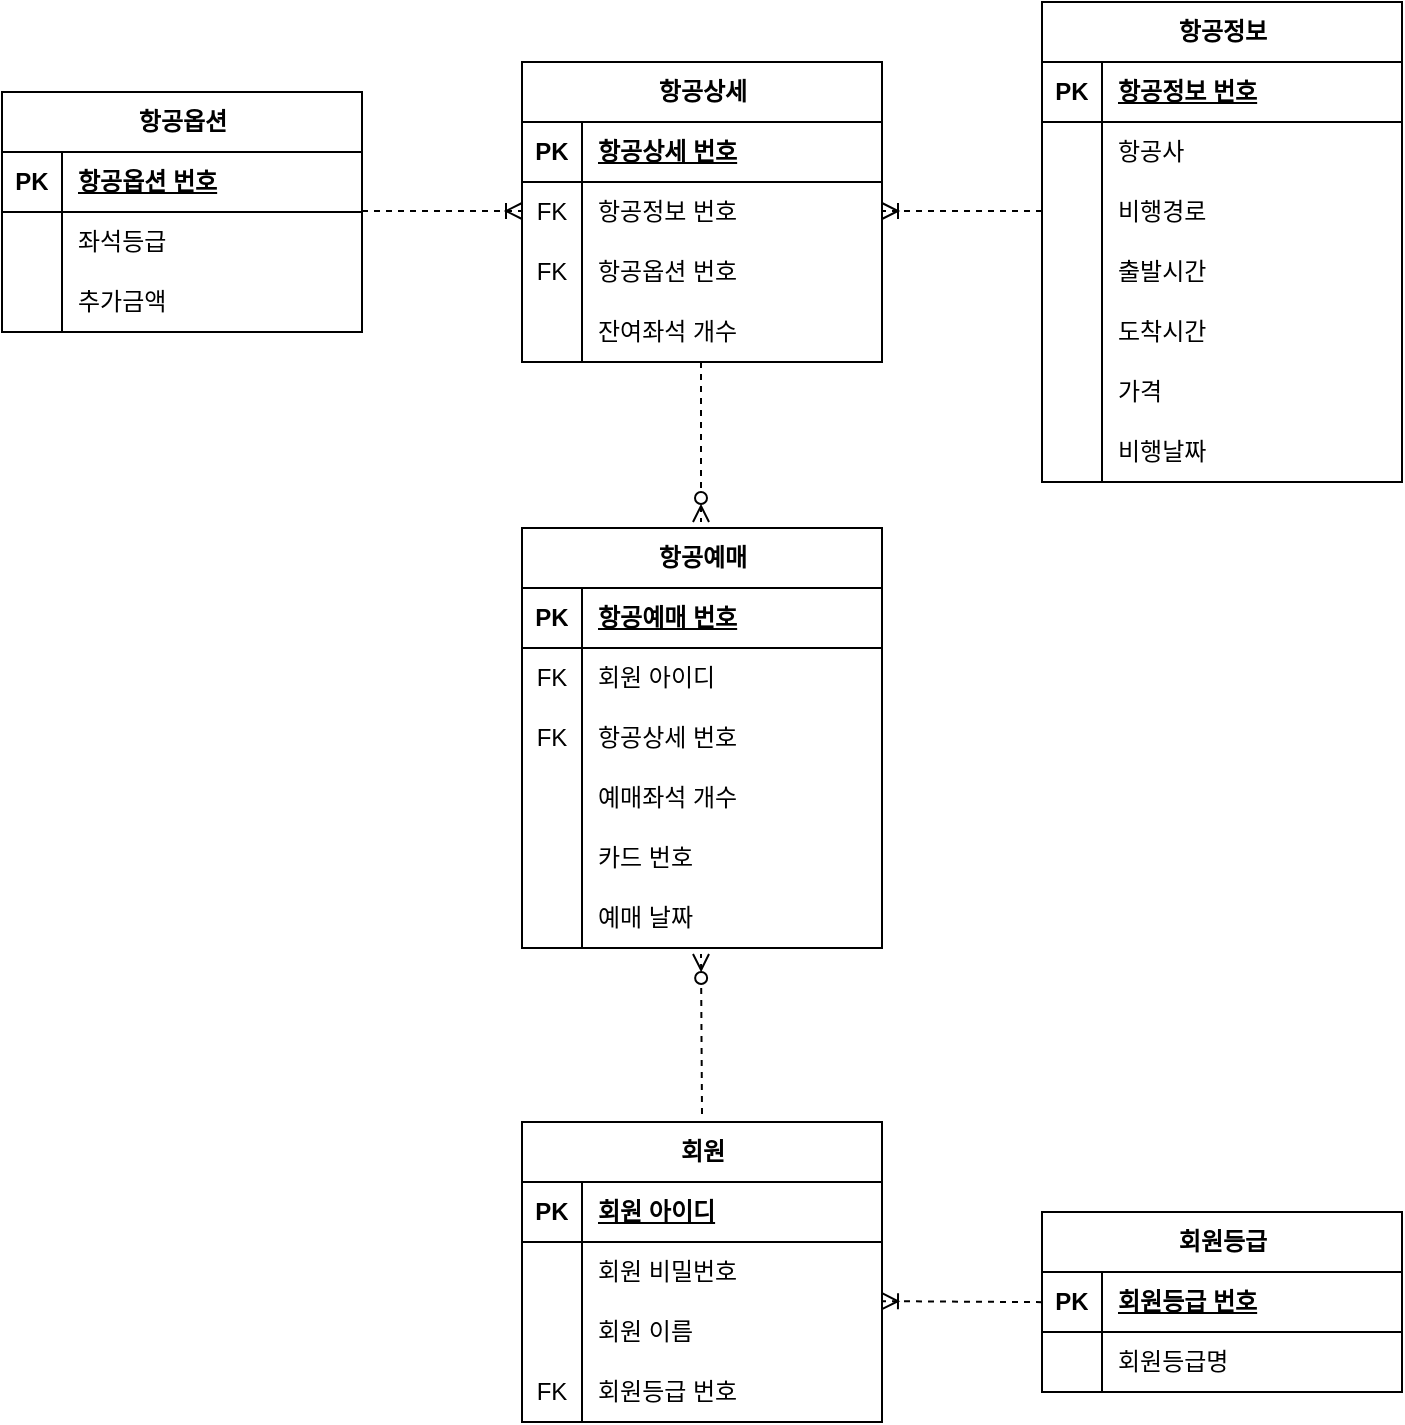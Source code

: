 <mxfile version="21.3.8" type="device">
  <diagram id="R2lEEEUBdFMjLlhIrx00" name="Page-1">
    <mxGraphModel dx="659" dy="934" grid="1" gridSize="10" guides="1" tooltips="1" connect="1" arrows="1" fold="1" page="1" pageScale="1" pageWidth="1200" pageHeight="1600" math="0" shadow="0" extFonts="Permanent Marker^https://fonts.googleapis.com/css?family=Permanent+Marker">
      <root>
        <mxCell id="0" />
        <mxCell id="1" parent="0" />
        <mxCell id="GulfJUaCceOcPRIWNDnx-28" value="항공정보" style="shape=table;startSize=30;container=1;collapsible=1;childLayout=tableLayout;fixedRows=1;rowLines=0;fontStyle=1;align=center;resizeLast=1;html=1;" parent="1" vertex="1">
          <mxGeometry x="600" y="60" width="180" height="240" as="geometry" />
        </mxCell>
        <mxCell id="GulfJUaCceOcPRIWNDnx-29" value="" style="shape=tableRow;horizontal=0;startSize=0;swimlaneHead=0;swimlaneBody=0;fillColor=none;collapsible=0;dropTarget=0;points=[[0,0.5],[1,0.5]];portConstraint=eastwest;top=0;left=0;right=0;bottom=1;" parent="GulfJUaCceOcPRIWNDnx-28" vertex="1">
          <mxGeometry y="30" width="180" height="30" as="geometry" />
        </mxCell>
        <mxCell id="GulfJUaCceOcPRIWNDnx-30" value="PK" style="shape=partialRectangle;connectable=0;fillColor=none;top=0;left=0;bottom=0;right=0;fontStyle=1;overflow=hidden;whiteSpace=wrap;html=1;" parent="GulfJUaCceOcPRIWNDnx-29" vertex="1">
          <mxGeometry width="30" height="30" as="geometry">
            <mxRectangle width="30" height="30" as="alternateBounds" />
          </mxGeometry>
        </mxCell>
        <mxCell id="GulfJUaCceOcPRIWNDnx-31" value="항공정보 번호" style="shape=partialRectangle;connectable=0;fillColor=none;top=0;left=0;bottom=0;right=0;align=left;spacingLeft=6;fontStyle=5;overflow=hidden;whiteSpace=wrap;html=1;" parent="GulfJUaCceOcPRIWNDnx-29" vertex="1">
          <mxGeometry x="30" width="150" height="30" as="geometry">
            <mxRectangle width="150" height="30" as="alternateBounds" />
          </mxGeometry>
        </mxCell>
        <mxCell id="GulfJUaCceOcPRIWNDnx-32" value="" style="shape=tableRow;horizontal=0;startSize=0;swimlaneHead=0;swimlaneBody=0;fillColor=none;collapsible=0;dropTarget=0;points=[[0,0.5],[1,0.5]];portConstraint=eastwest;top=0;left=0;right=0;bottom=0;" parent="GulfJUaCceOcPRIWNDnx-28" vertex="1">
          <mxGeometry y="60" width="180" height="30" as="geometry" />
        </mxCell>
        <mxCell id="GulfJUaCceOcPRIWNDnx-33" value="" style="shape=partialRectangle;connectable=0;fillColor=none;top=0;left=0;bottom=0;right=0;editable=1;overflow=hidden;whiteSpace=wrap;html=1;" parent="GulfJUaCceOcPRIWNDnx-32" vertex="1">
          <mxGeometry width="30" height="30" as="geometry">
            <mxRectangle width="30" height="30" as="alternateBounds" />
          </mxGeometry>
        </mxCell>
        <mxCell id="GulfJUaCceOcPRIWNDnx-34" value="항공사" style="shape=partialRectangle;connectable=0;fillColor=none;top=0;left=0;bottom=0;right=0;align=left;spacingLeft=6;overflow=hidden;whiteSpace=wrap;html=1;" parent="GulfJUaCceOcPRIWNDnx-32" vertex="1">
          <mxGeometry x="30" width="150" height="30" as="geometry">
            <mxRectangle width="150" height="30" as="alternateBounds" />
          </mxGeometry>
        </mxCell>
        <mxCell id="GulfJUaCceOcPRIWNDnx-160" value="" style="shape=tableRow;horizontal=0;startSize=0;swimlaneHead=0;swimlaneBody=0;fillColor=none;collapsible=0;dropTarget=0;points=[[0,0.5],[1,0.5]];portConstraint=eastwest;top=0;left=0;right=0;bottom=0;" parent="GulfJUaCceOcPRIWNDnx-28" vertex="1">
          <mxGeometry y="90" width="180" height="30" as="geometry" />
        </mxCell>
        <mxCell id="GulfJUaCceOcPRIWNDnx-161" value="" style="shape=partialRectangle;connectable=0;fillColor=none;top=0;left=0;bottom=0;right=0;editable=1;overflow=hidden;whiteSpace=wrap;html=1;" parent="GulfJUaCceOcPRIWNDnx-160" vertex="1">
          <mxGeometry width="30" height="30" as="geometry">
            <mxRectangle width="30" height="30" as="alternateBounds" />
          </mxGeometry>
        </mxCell>
        <mxCell id="GulfJUaCceOcPRIWNDnx-162" value="비행경로" style="shape=partialRectangle;connectable=0;fillColor=none;top=0;left=0;bottom=0;right=0;align=left;spacingLeft=6;overflow=hidden;whiteSpace=wrap;html=1;" parent="GulfJUaCceOcPRIWNDnx-160" vertex="1">
          <mxGeometry x="30" width="150" height="30" as="geometry">
            <mxRectangle width="150" height="30" as="alternateBounds" />
          </mxGeometry>
        </mxCell>
        <mxCell id="GulfJUaCceOcPRIWNDnx-35" value="" style="shape=tableRow;horizontal=0;startSize=0;swimlaneHead=0;swimlaneBody=0;fillColor=none;collapsible=0;dropTarget=0;points=[[0,0.5],[1,0.5]];portConstraint=eastwest;top=0;left=0;right=0;bottom=0;" parent="GulfJUaCceOcPRIWNDnx-28" vertex="1">
          <mxGeometry y="120" width="180" height="30" as="geometry" />
        </mxCell>
        <mxCell id="GulfJUaCceOcPRIWNDnx-36" value="" style="shape=partialRectangle;connectable=0;fillColor=none;top=0;left=0;bottom=0;right=0;editable=1;overflow=hidden;whiteSpace=wrap;html=1;" parent="GulfJUaCceOcPRIWNDnx-35" vertex="1">
          <mxGeometry width="30" height="30" as="geometry">
            <mxRectangle width="30" height="30" as="alternateBounds" />
          </mxGeometry>
        </mxCell>
        <mxCell id="GulfJUaCceOcPRIWNDnx-37" value="출발시간" style="shape=partialRectangle;connectable=0;fillColor=none;top=0;left=0;bottom=0;right=0;align=left;spacingLeft=6;overflow=hidden;whiteSpace=wrap;html=1;" parent="GulfJUaCceOcPRIWNDnx-35" vertex="1">
          <mxGeometry x="30" width="150" height="30" as="geometry">
            <mxRectangle width="150" height="30" as="alternateBounds" />
          </mxGeometry>
        </mxCell>
        <mxCell id="GulfJUaCceOcPRIWNDnx-38" value="" style="shape=tableRow;horizontal=0;startSize=0;swimlaneHead=0;swimlaneBody=0;fillColor=none;collapsible=0;dropTarget=0;points=[[0,0.5],[1,0.5]];portConstraint=eastwest;top=0;left=0;right=0;bottom=0;" parent="GulfJUaCceOcPRIWNDnx-28" vertex="1">
          <mxGeometry y="150" width="180" height="30" as="geometry" />
        </mxCell>
        <mxCell id="GulfJUaCceOcPRIWNDnx-39" value="" style="shape=partialRectangle;connectable=0;fillColor=none;top=0;left=0;bottom=0;right=0;editable=1;overflow=hidden;whiteSpace=wrap;html=1;" parent="GulfJUaCceOcPRIWNDnx-38" vertex="1">
          <mxGeometry width="30" height="30" as="geometry">
            <mxRectangle width="30" height="30" as="alternateBounds" />
          </mxGeometry>
        </mxCell>
        <mxCell id="GulfJUaCceOcPRIWNDnx-40" value="도착시간" style="shape=partialRectangle;connectable=0;fillColor=none;top=0;left=0;bottom=0;right=0;align=left;spacingLeft=6;overflow=hidden;whiteSpace=wrap;html=1;" parent="GulfJUaCceOcPRIWNDnx-38" vertex="1">
          <mxGeometry x="30" width="150" height="30" as="geometry">
            <mxRectangle width="150" height="30" as="alternateBounds" />
          </mxGeometry>
        </mxCell>
        <mxCell id="GulfJUaCceOcPRIWNDnx-157" value="" style="shape=tableRow;horizontal=0;startSize=0;swimlaneHead=0;swimlaneBody=0;fillColor=none;collapsible=0;dropTarget=0;points=[[0,0.5],[1,0.5]];portConstraint=eastwest;top=0;left=0;right=0;bottom=0;" parent="GulfJUaCceOcPRIWNDnx-28" vertex="1">
          <mxGeometry y="180" width="180" height="30" as="geometry" />
        </mxCell>
        <mxCell id="GulfJUaCceOcPRIWNDnx-158" value="" style="shape=partialRectangle;connectable=0;fillColor=none;top=0;left=0;bottom=0;right=0;editable=1;overflow=hidden;whiteSpace=wrap;html=1;" parent="GulfJUaCceOcPRIWNDnx-157" vertex="1">
          <mxGeometry width="30" height="30" as="geometry">
            <mxRectangle width="30" height="30" as="alternateBounds" />
          </mxGeometry>
        </mxCell>
        <mxCell id="GulfJUaCceOcPRIWNDnx-159" value="가격" style="shape=partialRectangle;connectable=0;fillColor=none;top=0;left=0;bottom=0;right=0;align=left;spacingLeft=6;overflow=hidden;whiteSpace=wrap;html=1;" parent="GulfJUaCceOcPRIWNDnx-157" vertex="1">
          <mxGeometry x="30" width="150" height="30" as="geometry">
            <mxRectangle width="150" height="30" as="alternateBounds" />
          </mxGeometry>
        </mxCell>
        <mxCell id="DQQm7vMsrYxKs61lSsS3-8" value="" style="shape=tableRow;horizontal=0;startSize=0;swimlaneHead=0;swimlaneBody=0;fillColor=none;collapsible=0;dropTarget=0;points=[[0,0.5],[1,0.5]];portConstraint=eastwest;top=0;left=0;right=0;bottom=0;" vertex="1" parent="GulfJUaCceOcPRIWNDnx-28">
          <mxGeometry y="210" width="180" height="30" as="geometry" />
        </mxCell>
        <mxCell id="DQQm7vMsrYxKs61lSsS3-9" value="" style="shape=partialRectangle;connectable=0;fillColor=none;top=0;left=0;bottom=0;right=0;editable=1;overflow=hidden;whiteSpace=wrap;html=1;" vertex="1" parent="DQQm7vMsrYxKs61lSsS3-8">
          <mxGeometry width="30" height="30" as="geometry">
            <mxRectangle width="30" height="30" as="alternateBounds" />
          </mxGeometry>
        </mxCell>
        <mxCell id="DQQm7vMsrYxKs61lSsS3-10" value="비행날짜" style="shape=partialRectangle;connectable=0;fillColor=none;top=0;left=0;bottom=0;right=0;align=left;spacingLeft=6;overflow=hidden;whiteSpace=wrap;html=1;" vertex="1" parent="DQQm7vMsrYxKs61lSsS3-8">
          <mxGeometry x="30" width="150" height="30" as="geometry">
            <mxRectangle width="150" height="30" as="alternateBounds" />
          </mxGeometry>
        </mxCell>
        <mxCell id="GulfJUaCceOcPRIWNDnx-67" value="" style="fontSize=12;html=1;endArrow=ERoneToMany;rounded=0;dashed=1;" parent="1" edge="1">
          <mxGeometry width="100" height="100" relative="1" as="geometry">
            <mxPoint x="600" y="164.5" as="sourcePoint" />
            <mxPoint x="520" y="164.5" as="targetPoint" />
          </mxGeometry>
        </mxCell>
        <mxCell id="GulfJUaCceOcPRIWNDnx-68" value="" style="fontSize=12;html=1;endArrow=ERoneToMany;rounded=0;dashed=1;" parent="1" edge="1">
          <mxGeometry width="100" height="100" relative="1" as="geometry">
            <mxPoint x="260" y="164.5" as="sourcePoint" />
            <mxPoint x="340" y="164.5" as="targetPoint" />
          </mxGeometry>
        </mxCell>
        <mxCell id="GulfJUaCceOcPRIWNDnx-70" value="" style="fontSize=12;html=1;endArrow=ERzeroToMany;endFill=1;rounded=0;dashed=1;" parent="1" edge="1">
          <mxGeometry width="100" height="100" relative="1" as="geometry">
            <mxPoint x="429.5" y="240" as="sourcePoint" />
            <mxPoint x="429.5" y="320" as="targetPoint" />
          </mxGeometry>
        </mxCell>
        <mxCell id="GulfJUaCceOcPRIWNDnx-71" value="" style="fontSize=12;html=1;endArrow=ERzeroToMany;endFill=1;rounded=0;dashed=1;" parent="1" edge="1">
          <mxGeometry width="100" height="100" relative="1" as="geometry">
            <mxPoint x="430" y="616" as="sourcePoint" />
            <mxPoint x="429.5" y="536" as="targetPoint" />
          </mxGeometry>
        </mxCell>
        <mxCell id="GulfJUaCceOcPRIWNDnx-88" value="항공예매" style="shape=table;startSize=30;container=1;collapsible=1;childLayout=tableLayout;fixedRows=1;rowLines=0;fontStyle=1;align=center;resizeLast=1;html=1;verticalAlign=middle;" parent="1" vertex="1">
          <mxGeometry x="340" y="323" width="180" height="210" as="geometry" />
        </mxCell>
        <mxCell id="GulfJUaCceOcPRIWNDnx-89" value="" style="shape=tableRow;horizontal=0;startSize=0;swimlaneHead=0;swimlaneBody=0;fillColor=none;collapsible=0;dropTarget=0;points=[[0,0.5],[1,0.5]];portConstraint=eastwest;top=0;left=0;right=0;bottom=1;" parent="GulfJUaCceOcPRIWNDnx-88" vertex="1">
          <mxGeometry y="30" width="180" height="30" as="geometry" />
        </mxCell>
        <mxCell id="GulfJUaCceOcPRIWNDnx-90" value="PK" style="shape=partialRectangle;connectable=0;fillColor=none;top=0;left=0;bottom=0;right=0;fontStyle=1;overflow=hidden;whiteSpace=wrap;html=1;" parent="GulfJUaCceOcPRIWNDnx-89" vertex="1">
          <mxGeometry width="30" height="30" as="geometry">
            <mxRectangle width="30" height="30" as="alternateBounds" />
          </mxGeometry>
        </mxCell>
        <mxCell id="GulfJUaCceOcPRIWNDnx-91" value="항공예매 번호" style="shape=partialRectangle;connectable=0;fillColor=none;top=0;left=0;bottom=0;right=0;align=left;spacingLeft=6;fontStyle=5;overflow=hidden;whiteSpace=wrap;html=1;" parent="GulfJUaCceOcPRIWNDnx-89" vertex="1">
          <mxGeometry x="30" width="150" height="30" as="geometry">
            <mxRectangle width="150" height="30" as="alternateBounds" />
          </mxGeometry>
        </mxCell>
        <mxCell id="GulfJUaCceOcPRIWNDnx-92" value="" style="shape=tableRow;horizontal=0;startSize=0;swimlaneHead=0;swimlaneBody=0;fillColor=none;collapsible=0;dropTarget=0;points=[[0,0.5],[1,0.5]];portConstraint=eastwest;top=0;left=0;right=0;bottom=0;" parent="GulfJUaCceOcPRIWNDnx-88" vertex="1">
          <mxGeometry y="60" width="180" height="30" as="geometry" />
        </mxCell>
        <mxCell id="GulfJUaCceOcPRIWNDnx-93" value="FK" style="shape=partialRectangle;connectable=0;fillColor=none;top=0;left=0;bottom=0;right=0;editable=1;overflow=hidden;whiteSpace=wrap;html=1;" parent="GulfJUaCceOcPRIWNDnx-92" vertex="1">
          <mxGeometry width="30" height="30" as="geometry">
            <mxRectangle width="30" height="30" as="alternateBounds" />
          </mxGeometry>
        </mxCell>
        <mxCell id="GulfJUaCceOcPRIWNDnx-94" value="회원 아이디" style="shape=partialRectangle;connectable=0;fillColor=none;top=0;left=0;bottom=0;right=0;align=left;spacingLeft=6;overflow=hidden;whiteSpace=wrap;html=1;" parent="GulfJUaCceOcPRIWNDnx-92" vertex="1">
          <mxGeometry x="30" width="150" height="30" as="geometry">
            <mxRectangle width="150" height="30" as="alternateBounds" />
          </mxGeometry>
        </mxCell>
        <mxCell id="GulfJUaCceOcPRIWNDnx-95" value="" style="shape=tableRow;horizontal=0;startSize=0;swimlaneHead=0;swimlaneBody=0;fillColor=none;collapsible=0;dropTarget=0;points=[[0,0.5],[1,0.5]];portConstraint=eastwest;top=0;left=0;right=0;bottom=0;" parent="GulfJUaCceOcPRIWNDnx-88" vertex="1">
          <mxGeometry y="90" width="180" height="30" as="geometry" />
        </mxCell>
        <mxCell id="GulfJUaCceOcPRIWNDnx-96" value="FK" style="shape=partialRectangle;connectable=0;fillColor=none;top=0;left=0;bottom=0;right=0;editable=1;overflow=hidden;whiteSpace=wrap;html=1;" parent="GulfJUaCceOcPRIWNDnx-95" vertex="1">
          <mxGeometry width="30" height="30" as="geometry">
            <mxRectangle width="30" height="30" as="alternateBounds" />
          </mxGeometry>
        </mxCell>
        <mxCell id="GulfJUaCceOcPRIWNDnx-97" value="항공상세 번호" style="shape=partialRectangle;connectable=0;fillColor=none;top=0;left=0;bottom=0;right=0;align=left;spacingLeft=6;overflow=hidden;whiteSpace=wrap;html=1;" parent="GulfJUaCceOcPRIWNDnx-95" vertex="1">
          <mxGeometry x="30" width="150" height="30" as="geometry">
            <mxRectangle width="150" height="30" as="alternateBounds" />
          </mxGeometry>
        </mxCell>
        <mxCell id="GulfJUaCceOcPRIWNDnx-176" value="" style="shape=tableRow;horizontal=0;startSize=0;swimlaneHead=0;swimlaneBody=0;fillColor=none;collapsible=0;dropTarget=0;points=[[0,0.5],[1,0.5]];portConstraint=eastwest;top=0;left=0;right=0;bottom=0;" parent="GulfJUaCceOcPRIWNDnx-88" vertex="1">
          <mxGeometry y="120" width="180" height="30" as="geometry" />
        </mxCell>
        <mxCell id="GulfJUaCceOcPRIWNDnx-177" value="" style="shape=partialRectangle;connectable=0;fillColor=none;top=0;left=0;bottom=0;right=0;editable=1;overflow=hidden;whiteSpace=wrap;html=1;" parent="GulfJUaCceOcPRIWNDnx-176" vertex="1">
          <mxGeometry width="30" height="30" as="geometry">
            <mxRectangle width="30" height="30" as="alternateBounds" />
          </mxGeometry>
        </mxCell>
        <mxCell id="GulfJUaCceOcPRIWNDnx-178" value="예매좌석 개수" style="shape=partialRectangle;connectable=0;fillColor=none;top=0;left=0;bottom=0;right=0;align=left;spacingLeft=6;overflow=hidden;whiteSpace=wrap;html=1;" parent="GulfJUaCceOcPRIWNDnx-176" vertex="1">
          <mxGeometry x="30" width="150" height="30" as="geometry">
            <mxRectangle width="150" height="30" as="alternateBounds" />
          </mxGeometry>
        </mxCell>
        <mxCell id="jB68-f5GYZ73neXIEdL0-1" value="" style="shape=tableRow;horizontal=0;startSize=0;swimlaneHead=0;swimlaneBody=0;fillColor=none;collapsible=0;dropTarget=0;points=[[0,0.5],[1,0.5]];portConstraint=eastwest;top=0;left=0;right=0;bottom=0;" parent="GulfJUaCceOcPRIWNDnx-88" vertex="1">
          <mxGeometry y="150" width="180" height="30" as="geometry" />
        </mxCell>
        <mxCell id="jB68-f5GYZ73neXIEdL0-2" value="" style="shape=partialRectangle;connectable=0;fillColor=none;top=0;left=0;bottom=0;right=0;editable=1;overflow=hidden;whiteSpace=wrap;html=1;" parent="jB68-f5GYZ73neXIEdL0-1" vertex="1">
          <mxGeometry width="30" height="30" as="geometry">
            <mxRectangle width="30" height="30" as="alternateBounds" />
          </mxGeometry>
        </mxCell>
        <mxCell id="jB68-f5GYZ73neXIEdL0-3" value="카드 번호" style="shape=partialRectangle;connectable=0;fillColor=none;top=0;left=0;bottom=0;right=0;align=left;spacingLeft=6;overflow=hidden;whiteSpace=wrap;html=1;" parent="jB68-f5GYZ73neXIEdL0-1" vertex="1">
          <mxGeometry x="30" width="150" height="30" as="geometry">
            <mxRectangle width="150" height="30" as="alternateBounds" />
          </mxGeometry>
        </mxCell>
        <mxCell id="DQQm7vMsrYxKs61lSsS3-5" value="" style="shape=tableRow;horizontal=0;startSize=0;swimlaneHead=0;swimlaneBody=0;fillColor=none;collapsible=0;dropTarget=0;points=[[0,0.5],[1,0.5]];portConstraint=eastwest;top=0;left=0;right=0;bottom=0;" vertex="1" parent="GulfJUaCceOcPRIWNDnx-88">
          <mxGeometry y="180" width="180" height="30" as="geometry" />
        </mxCell>
        <mxCell id="DQQm7vMsrYxKs61lSsS3-6" value="" style="shape=partialRectangle;connectable=0;fillColor=none;top=0;left=0;bottom=0;right=0;editable=1;overflow=hidden;whiteSpace=wrap;html=1;" vertex="1" parent="DQQm7vMsrYxKs61lSsS3-5">
          <mxGeometry width="30" height="30" as="geometry">
            <mxRectangle width="30" height="30" as="alternateBounds" />
          </mxGeometry>
        </mxCell>
        <mxCell id="DQQm7vMsrYxKs61lSsS3-7" value="예매 날짜" style="shape=partialRectangle;connectable=0;fillColor=none;top=0;left=0;bottom=0;right=0;align=left;spacingLeft=6;overflow=hidden;whiteSpace=wrap;html=1;" vertex="1" parent="DQQm7vMsrYxKs61lSsS3-5">
          <mxGeometry x="30" width="150" height="30" as="geometry">
            <mxRectangle width="150" height="30" as="alternateBounds" />
          </mxGeometry>
        </mxCell>
        <mxCell id="GulfJUaCceOcPRIWNDnx-118" value="회원" style="shape=table;startSize=30;container=1;collapsible=1;childLayout=tableLayout;fixedRows=1;rowLines=0;fontStyle=1;align=center;resizeLast=1;html=1;" parent="1" vertex="1">
          <mxGeometry x="340" y="620" width="180" height="150" as="geometry" />
        </mxCell>
        <mxCell id="GulfJUaCceOcPRIWNDnx-119" value="" style="shape=tableRow;horizontal=0;startSize=0;swimlaneHead=0;swimlaneBody=0;fillColor=none;collapsible=0;dropTarget=0;points=[[0,0.5],[1,0.5]];portConstraint=eastwest;top=0;left=0;right=0;bottom=1;" parent="GulfJUaCceOcPRIWNDnx-118" vertex="1">
          <mxGeometry y="30" width="180" height="30" as="geometry" />
        </mxCell>
        <mxCell id="GulfJUaCceOcPRIWNDnx-120" value="PK" style="shape=partialRectangle;connectable=0;fillColor=none;top=0;left=0;bottom=0;right=0;fontStyle=1;overflow=hidden;whiteSpace=wrap;html=1;" parent="GulfJUaCceOcPRIWNDnx-119" vertex="1">
          <mxGeometry width="30" height="30" as="geometry">
            <mxRectangle width="30" height="30" as="alternateBounds" />
          </mxGeometry>
        </mxCell>
        <mxCell id="GulfJUaCceOcPRIWNDnx-121" value="회원 아이디" style="shape=partialRectangle;connectable=0;fillColor=none;top=0;left=0;bottom=0;right=0;align=left;spacingLeft=6;fontStyle=5;overflow=hidden;whiteSpace=wrap;html=1;" parent="GulfJUaCceOcPRIWNDnx-119" vertex="1">
          <mxGeometry x="30" width="150" height="30" as="geometry">
            <mxRectangle width="150" height="30" as="alternateBounds" />
          </mxGeometry>
        </mxCell>
        <mxCell id="GulfJUaCceOcPRIWNDnx-125" value="" style="shape=tableRow;horizontal=0;startSize=0;swimlaneHead=0;swimlaneBody=0;fillColor=none;collapsible=0;dropTarget=0;points=[[0,0.5],[1,0.5]];portConstraint=eastwest;top=0;left=0;right=0;bottom=0;" parent="GulfJUaCceOcPRIWNDnx-118" vertex="1">
          <mxGeometry y="60" width="180" height="30" as="geometry" />
        </mxCell>
        <mxCell id="GulfJUaCceOcPRIWNDnx-126" value="" style="shape=partialRectangle;connectable=0;fillColor=none;top=0;left=0;bottom=0;right=0;editable=1;overflow=hidden;whiteSpace=wrap;html=1;" parent="GulfJUaCceOcPRIWNDnx-125" vertex="1">
          <mxGeometry width="30" height="30" as="geometry">
            <mxRectangle width="30" height="30" as="alternateBounds" />
          </mxGeometry>
        </mxCell>
        <mxCell id="GulfJUaCceOcPRIWNDnx-127" value="회원 비밀번호" style="shape=partialRectangle;connectable=0;fillColor=none;top=0;left=0;bottom=0;right=0;align=left;spacingLeft=6;overflow=hidden;whiteSpace=wrap;html=1;" parent="GulfJUaCceOcPRIWNDnx-125" vertex="1">
          <mxGeometry x="30" width="150" height="30" as="geometry">
            <mxRectangle width="150" height="30" as="alternateBounds" />
          </mxGeometry>
        </mxCell>
        <mxCell id="GulfJUaCceOcPRIWNDnx-128" value="" style="shape=tableRow;horizontal=0;startSize=0;swimlaneHead=0;swimlaneBody=0;fillColor=none;collapsible=0;dropTarget=0;points=[[0,0.5],[1,0.5]];portConstraint=eastwest;top=0;left=0;right=0;bottom=0;" parent="GulfJUaCceOcPRIWNDnx-118" vertex="1">
          <mxGeometry y="90" width="180" height="30" as="geometry" />
        </mxCell>
        <mxCell id="GulfJUaCceOcPRIWNDnx-129" value="" style="shape=partialRectangle;connectable=0;fillColor=none;top=0;left=0;bottom=0;right=0;editable=1;overflow=hidden;whiteSpace=wrap;html=1;" parent="GulfJUaCceOcPRIWNDnx-128" vertex="1">
          <mxGeometry width="30" height="30" as="geometry">
            <mxRectangle width="30" height="30" as="alternateBounds" />
          </mxGeometry>
        </mxCell>
        <mxCell id="GulfJUaCceOcPRIWNDnx-130" value="회원 이름" style="shape=partialRectangle;connectable=0;fillColor=none;top=0;left=0;bottom=0;right=0;align=left;spacingLeft=6;overflow=hidden;whiteSpace=wrap;html=1;" parent="GulfJUaCceOcPRIWNDnx-128" vertex="1">
          <mxGeometry x="30" width="150" height="30" as="geometry">
            <mxRectangle width="150" height="30" as="alternateBounds" />
          </mxGeometry>
        </mxCell>
        <mxCell id="GulfJUaCceOcPRIWNDnx-255" value="" style="shape=tableRow;horizontal=0;startSize=0;swimlaneHead=0;swimlaneBody=0;fillColor=none;collapsible=0;dropTarget=0;points=[[0,0.5],[1,0.5]];portConstraint=eastwest;top=0;left=0;right=0;bottom=0;" parent="GulfJUaCceOcPRIWNDnx-118" vertex="1">
          <mxGeometry y="120" width="180" height="30" as="geometry" />
        </mxCell>
        <mxCell id="GulfJUaCceOcPRIWNDnx-256" value="FK" style="shape=partialRectangle;connectable=0;fillColor=none;top=0;left=0;bottom=0;right=0;editable=1;overflow=hidden;whiteSpace=wrap;html=1;" parent="GulfJUaCceOcPRIWNDnx-255" vertex="1">
          <mxGeometry width="30" height="30" as="geometry">
            <mxRectangle width="30" height="30" as="alternateBounds" />
          </mxGeometry>
        </mxCell>
        <mxCell id="GulfJUaCceOcPRIWNDnx-257" value="회원등급 번호" style="shape=partialRectangle;connectable=0;fillColor=none;top=0;left=0;bottom=0;right=0;align=left;spacingLeft=6;overflow=hidden;whiteSpace=wrap;html=1;" parent="GulfJUaCceOcPRIWNDnx-255" vertex="1">
          <mxGeometry x="30" width="150" height="30" as="geometry">
            <mxRectangle width="150" height="30" as="alternateBounds" />
          </mxGeometry>
        </mxCell>
        <mxCell id="GulfJUaCceOcPRIWNDnx-131" value="항공상세" style="shape=table;startSize=30;container=1;collapsible=1;childLayout=tableLayout;fixedRows=1;rowLines=0;fontStyle=1;align=center;resizeLast=1;html=1;" parent="1" vertex="1">
          <mxGeometry x="340" y="90" width="180" height="150" as="geometry" />
        </mxCell>
        <mxCell id="GulfJUaCceOcPRIWNDnx-132" value="" style="shape=tableRow;horizontal=0;startSize=0;swimlaneHead=0;swimlaneBody=0;fillColor=none;collapsible=0;dropTarget=0;points=[[0,0.5],[1,0.5]];portConstraint=eastwest;top=0;left=0;right=0;bottom=1;" parent="GulfJUaCceOcPRIWNDnx-131" vertex="1">
          <mxGeometry y="30" width="180" height="30" as="geometry" />
        </mxCell>
        <mxCell id="GulfJUaCceOcPRIWNDnx-133" value="PK" style="shape=partialRectangle;connectable=0;fillColor=none;top=0;left=0;bottom=0;right=0;fontStyle=1;overflow=hidden;whiteSpace=wrap;html=1;" parent="GulfJUaCceOcPRIWNDnx-132" vertex="1">
          <mxGeometry width="30" height="30" as="geometry">
            <mxRectangle width="30" height="30" as="alternateBounds" />
          </mxGeometry>
        </mxCell>
        <mxCell id="GulfJUaCceOcPRIWNDnx-134" value="항공상세 번호" style="shape=partialRectangle;connectable=0;fillColor=none;top=0;left=0;bottom=0;right=0;align=left;spacingLeft=6;fontStyle=5;overflow=hidden;whiteSpace=wrap;html=1;" parent="GulfJUaCceOcPRIWNDnx-132" vertex="1">
          <mxGeometry x="30" width="150" height="30" as="geometry">
            <mxRectangle width="150" height="30" as="alternateBounds" />
          </mxGeometry>
        </mxCell>
        <mxCell id="GulfJUaCceOcPRIWNDnx-135" value="" style="shape=tableRow;horizontal=0;startSize=0;swimlaneHead=0;swimlaneBody=0;fillColor=none;collapsible=0;dropTarget=0;points=[[0,0.5],[1,0.5]];portConstraint=eastwest;top=0;left=0;right=0;bottom=0;" parent="GulfJUaCceOcPRIWNDnx-131" vertex="1">
          <mxGeometry y="60" width="180" height="30" as="geometry" />
        </mxCell>
        <mxCell id="GulfJUaCceOcPRIWNDnx-136" value="FK" style="shape=partialRectangle;connectable=0;fillColor=none;top=0;left=0;bottom=0;right=0;editable=1;overflow=hidden;whiteSpace=wrap;html=1;" parent="GulfJUaCceOcPRIWNDnx-135" vertex="1">
          <mxGeometry width="30" height="30" as="geometry">
            <mxRectangle width="30" height="30" as="alternateBounds" />
          </mxGeometry>
        </mxCell>
        <mxCell id="GulfJUaCceOcPRIWNDnx-137" value="항공정보 번호" style="shape=partialRectangle;connectable=0;fillColor=none;top=0;left=0;bottom=0;right=0;align=left;spacingLeft=6;overflow=hidden;whiteSpace=wrap;html=1;" parent="GulfJUaCceOcPRIWNDnx-135" vertex="1">
          <mxGeometry x="30" width="150" height="30" as="geometry">
            <mxRectangle width="150" height="30" as="alternateBounds" />
          </mxGeometry>
        </mxCell>
        <mxCell id="GulfJUaCceOcPRIWNDnx-138" value="" style="shape=tableRow;horizontal=0;startSize=0;swimlaneHead=0;swimlaneBody=0;fillColor=none;collapsible=0;dropTarget=0;points=[[0,0.5],[1,0.5]];portConstraint=eastwest;top=0;left=0;right=0;bottom=0;" parent="GulfJUaCceOcPRIWNDnx-131" vertex="1">
          <mxGeometry y="90" width="180" height="30" as="geometry" />
        </mxCell>
        <mxCell id="GulfJUaCceOcPRIWNDnx-139" value="FK" style="shape=partialRectangle;connectable=0;fillColor=none;top=0;left=0;bottom=0;right=0;editable=1;overflow=hidden;whiteSpace=wrap;html=1;" parent="GulfJUaCceOcPRIWNDnx-138" vertex="1">
          <mxGeometry width="30" height="30" as="geometry">
            <mxRectangle width="30" height="30" as="alternateBounds" />
          </mxGeometry>
        </mxCell>
        <mxCell id="GulfJUaCceOcPRIWNDnx-140" value="항공옵션 번호" style="shape=partialRectangle;connectable=0;fillColor=none;top=0;left=0;bottom=0;right=0;align=left;spacingLeft=6;overflow=hidden;whiteSpace=wrap;html=1;" parent="GulfJUaCceOcPRIWNDnx-138" vertex="1">
          <mxGeometry x="30" width="150" height="30" as="geometry">
            <mxRectangle width="150" height="30" as="alternateBounds" />
          </mxGeometry>
        </mxCell>
        <mxCell id="GulfJUaCceOcPRIWNDnx-141" value="" style="shape=tableRow;horizontal=0;startSize=0;swimlaneHead=0;swimlaneBody=0;fillColor=none;collapsible=0;dropTarget=0;points=[[0,0.5],[1,0.5]];portConstraint=eastwest;top=0;left=0;right=0;bottom=0;" parent="GulfJUaCceOcPRIWNDnx-131" vertex="1">
          <mxGeometry y="120" width="180" height="30" as="geometry" />
        </mxCell>
        <mxCell id="GulfJUaCceOcPRIWNDnx-142" value="" style="shape=partialRectangle;connectable=0;fillColor=none;top=0;left=0;bottom=0;right=0;editable=1;overflow=hidden;whiteSpace=wrap;html=1;" parent="GulfJUaCceOcPRIWNDnx-141" vertex="1">
          <mxGeometry width="30" height="30" as="geometry">
            <mxRectangle width="30" height="30" as="alternateBounds" />
          </mxGeometry>
        </mxCell>
        <mxCell id="GulfJUaCceOcPRIWNDnx-143" value="잔여좌석 개수" style="shape=partialRectangle;connectable=0;fillColor=none;top=0;left=0;bottom=0;right=0;align=left;spacingLeft=6;overflow=hidden;whiteSpace=wrap;html=1;" parent="GulfJUaCceOcPRIWNDnx-141" vertex="1">
          <mxGeometry x="30" width="150" height="30" as="geometry">
            <mxRectangle width="150" height="30" as="alternateBounds" />
          </mxGeometry>
        </mxCell>
        <mxCell id="GulfJUaCceOcPRIWNDnx-144" value="항공옵션" style="shape=table;startSize=30;container=1;collapsible=1;childLayout=tableLayout;fixedRows=1;rowLines=0;fontStyle=1;align=center;resizeLast=1;html=1;" parent="1" vertex="1">
          <mxGeometry x="80" y="105" width="180" height="120" as="geometry" />
        </mxCell>
        <mxCell id="GulfJUaCceOcPRIWNDnx-145" value="" style="shape=tableRow;horizontal=0;startSize=0;swimlaneHead=0;swimlaneBody=0;fillColor=none;collapsible=0;dropTarget=0;points=[[0,0.5],[1,0.5]];portConstraint=eastwest;top=0;left=0;right=0;bottom=1;" parent="GulfJUaCceOcPRIWNDnx-144" vertex="1">
          <mxGeometry y="30" width="180" height="30" as="geometry" />
        </mxCell>
        <mxCell id="GulfJUaCceOcPRIWNDnx-146" value="PK" style="shape=partialRectangle;connectable=0;fillColor=none;top=0;left=0;bottom=0;right=0;fontStyle=1;overflow=hidden;whiteSpace=wrap;html=1;" parent="GulfJUaCceOcPRIWNDnx-145" vertex="1">
          <mxGeometry width="30" height="30" as="geometry">
            <mxRectangle width="30" height="30" as="alternateBounds" />
          </mxGeometry>
        </mxCell>
        <mxCell id="GulfJUaCceOcPRIWNDnx-147" value="항공옵션 번호" style="shape=partialRectangle;connectable=0;fillColor=none;top=0;left=0;bottom=0;right=0;align=left;spacingLeft=6;fontStyle=5;overflow=hidden;whiteSpace=wrap;html=1;" parent="GulfJUaCceOcPRIWNDnx-145" vertex="1">
          <mxGeometry x="30" width="150" height="30" as="geometry">
            <mxRectangle width="150" height="30" as="alternateBounds" />
          </mxGeometry>
        </mxCell>
        <mxCell id="GulfJUaCceOcPRIWNDnx-148" value="" style="shape=tableRow;horizontal=0;startSize=0;swimlaneHead=0;swimlaneBody=0;fillColor=none;collapsible=0;dropTarget=0;points=[[0,0.5],[1,0.5]];portConstraint=eastwest;top=0;left=0;right=0;bottom=0;" parent="GulfJUaCceOcPRIWNDnx-144" vertex="1">
          <mxGeometry y="60" width="180" height="30" as="geometry" />
        </mxCell>
        <mxCell id="GulfJUaCceOcPRIWNDnx-149" value="" style="shape=partialRectangle;connectable=0;fillColor=none;top=0;left=0;bottom=0;right=0;editable=1;overflow=hidden;whiteSpace=wrap;html=1;" parent="GulfJUaCceOcPRIWNDnx-148" vertex="1">
          <mxGeometry width="30" height="30" as="geometry">
            <mxRectangle width="30" height="30" as="alternateBounds" />
          </mxGeometry>
        </mxCell>
        <mxCell id="GulfJUaCceOcPRIWNDnx-150" value="좌석등급" style="shape=partialRectangle;connectable=0;fillColor=none;top=0;left=0;bottom=0;right=0;align=left;spacingLeft=6;overflow=hidden;whiteSpace=wrap;html=1;" parent="GulfJUaCceOcPRIWNDnx-148" vertex="1">
          <mxGeometry x="30" width="150" height="30" as="geometry">
            <mxRectangle width="150" height="30" as="alternateBounds" />
          </mxGeometry>
        </mxCell>
        <mxCell id="GulfJUaCceOcPRIWNDnx-151" value="" style="shape=tableRow;horizontal=0;startSize=0;swimlaneHead=0;swimlaneBody=0;fillColor=none;collapsible=0;dropTarget=0;points=[[0,0.5],[1,0.5]];portConstraint=eastwest;top=0;left=0;right=0;bottom=0;" parent="GulfJUaCceOcPRIWNDnx-144" vertex="1">
          <mxGeometry y="90" width="180" height="30" as="geometry" />
        </mxCell>
        <mxCell id="GulfJUaCceOcPRIWNDnx-152" value="" style="shape=partialRectangle;connectable=0;fillColor=none;top=0;left=0;bottom=0;right=0;editable=1;overflow=hidden;whiteSpace=wrap;html=1;" parent="GulfJUaCceOcPRIWNDnx-151" vertex="1">
          <mxGeometry width="30" height="30" as="geometry">
            <mxRectangle width="30" height="30" as="alternateBounds" />
          </mxGeometry>
        </mxCell>
        <mxCell id="GulfJUaCceOcPRIWNDnx-153" value="추가금액" style="shape=partialRectangle;connectable=0;fillColor=none;top=0;left=0;bottom=0;right=0;align=left;spacingLeft=6;overflow=hidden;whiteSpace=wrap;html=1;" parent="GulfJUaCceOcPRIWNDnx-151" vertex="1">
          <mxGeometry x="30" width="150" height="30" as="geometry">
            <mxRectangle width="150" height="30" as="alternateBounds" />
          </mxGeometry>
        </mxCell>
        <mxCell id="GulfJUaCceOcPRIWNDnx-258" value="회원등급" style="shape=table;startSize=30;container=1;collapsible=1;childLayout=tableLayout;fixedRows=1;rowLines=0;fontStyle=1;align=center;resizeLast=1;html=1;" parent="1" vertex="1">
          <mxGeometry x="600" y="665" width="180" height="90" as="geometry" />
        </mxCell>
        <mxCell id="GulfJUaCceOcPRIWNDnx-259" value="" style="shape=tableRow;horizontal=0;startSize=0;swimlaneHead=0;swimlaneBody=0;fillColor=none;collapsible=0;dropTarget=0;points=[[0,0.5],[1,0.5]];portConstraint=eastwest;top=0;left=0;right=0;bottom=1;" parent="GulfJUaCceOcPRIWNDnx-258" vertex="1">
          <mxGeometry y="30" width="180" height="30" as="geometry" />
        </mxCell>
        <mxCell id="GulfJUaCceOcPRIWNDnx-260" value="PK" style="shape=partialRectangle;connectable=0;fillColor=none;top=0;left=0;bottom=0;right=0;fontStyle=1;overflow=hidden;whiteSpace=wrap;html=1;" parent="GulfJUaCceOcPRIWNDnx-259" vertex="1">
          <mxGeometry width="30" height="30" as="geometry">
            <mxRectangle width="30" height="30" as="alternateBounds" />
          </mxGeometry>
        </mxCell>
        <mxCell id="GulfJUaCceOcPRIWNDnx-261" value="회원등급 번호" style="shape=partialRectangle;connectable=0;fillColor=none;top=0;left=0;bottom=0;right=0;align=left;spacingLeft=6;fontStyle=5;overflow=hidden;whiteSpace=wrap;html=1;" parent="GulfJUaCceOcPRIWNDnx-259" vertex="1">
          <mxGeometry x="30" width="150" height="30" as="geometry">
            <mxRectangle width="150" height="30" as="alternateBounds" />
          </mxGeometry>
        </mxCell>
        <mxCell id="GulfJUaCceOcPRIWNDnx-262" value="" style="shape=tableRow;horizontal=0;startSize=0;swimlaneHead=0;swimlaneBody=0;fillColor=none;collapsible=0;dropTarget=0;points=[[0,0.5],[1,0.5]];portConstraint=eastwest;top=0;left=0;right=0;bottom=0;" parent="GulfJUaCceOcPRIWNDnx-258" vertex="1">
          <mxGeometry y="60" width="180" height="30" as="geometry" />
        </mxCell>
        <mxCell id="GulfJUaCceOcPRIWNDnx-263" value="" style="shape=partialRectangle;connectable=0;fillColor=none;top=0;left=0;bottom=0;right=0;editable=1;overflow=hidden;whiteSpace=wrap;html=1;" parent="GulfJUaCceOcPRIWNDnx-262" vertex="1">
          <mxGeometry width="30" height="30" as="geometry">
            <mxRectangle width="30" height="30" as="alternateBounds" />
          </mxGeometry>
        </mxCell>
        <mxCell id="GulfJUaCceOcPRIWNDnx-264" value="회원등급명" style="shape=partialRectangle;connectable=0;fillColor=none;top=0;left=0;bottom=0;right=0;align=left;spacingLeft=6;overflow=hidden;whiteSpace=wrap;html=1;" parent="GulfJUaCceOcPRIWNDnx-262" vertex="1">
          <mxGeometry x="30" width="150" height="30" as="geometry">
            <mxRectangle width="150" height="30" as="alternateBounds" />
          </mxGeometry>
        </mxCell>
        <mxCell id="GulfJUaCceOcPRIWNDnx-271" value="" style="fontSize=12;html=1;endArrow=ERoneToMany;rounded=0;dashed=1;" parent="1" edge="1">
          <mxGeometry width="100" height="100" relative="1" as="geometry">
            <mxPoint x="600" y="710.08" as="sourcePoint" />
            <mxPoint x="520" y="709.58" as="targetPoint" />
          </mxGeometry>
        </mxCell>
      </root>
    </mxGraphModel>
  </diagram>
</mxfile>
